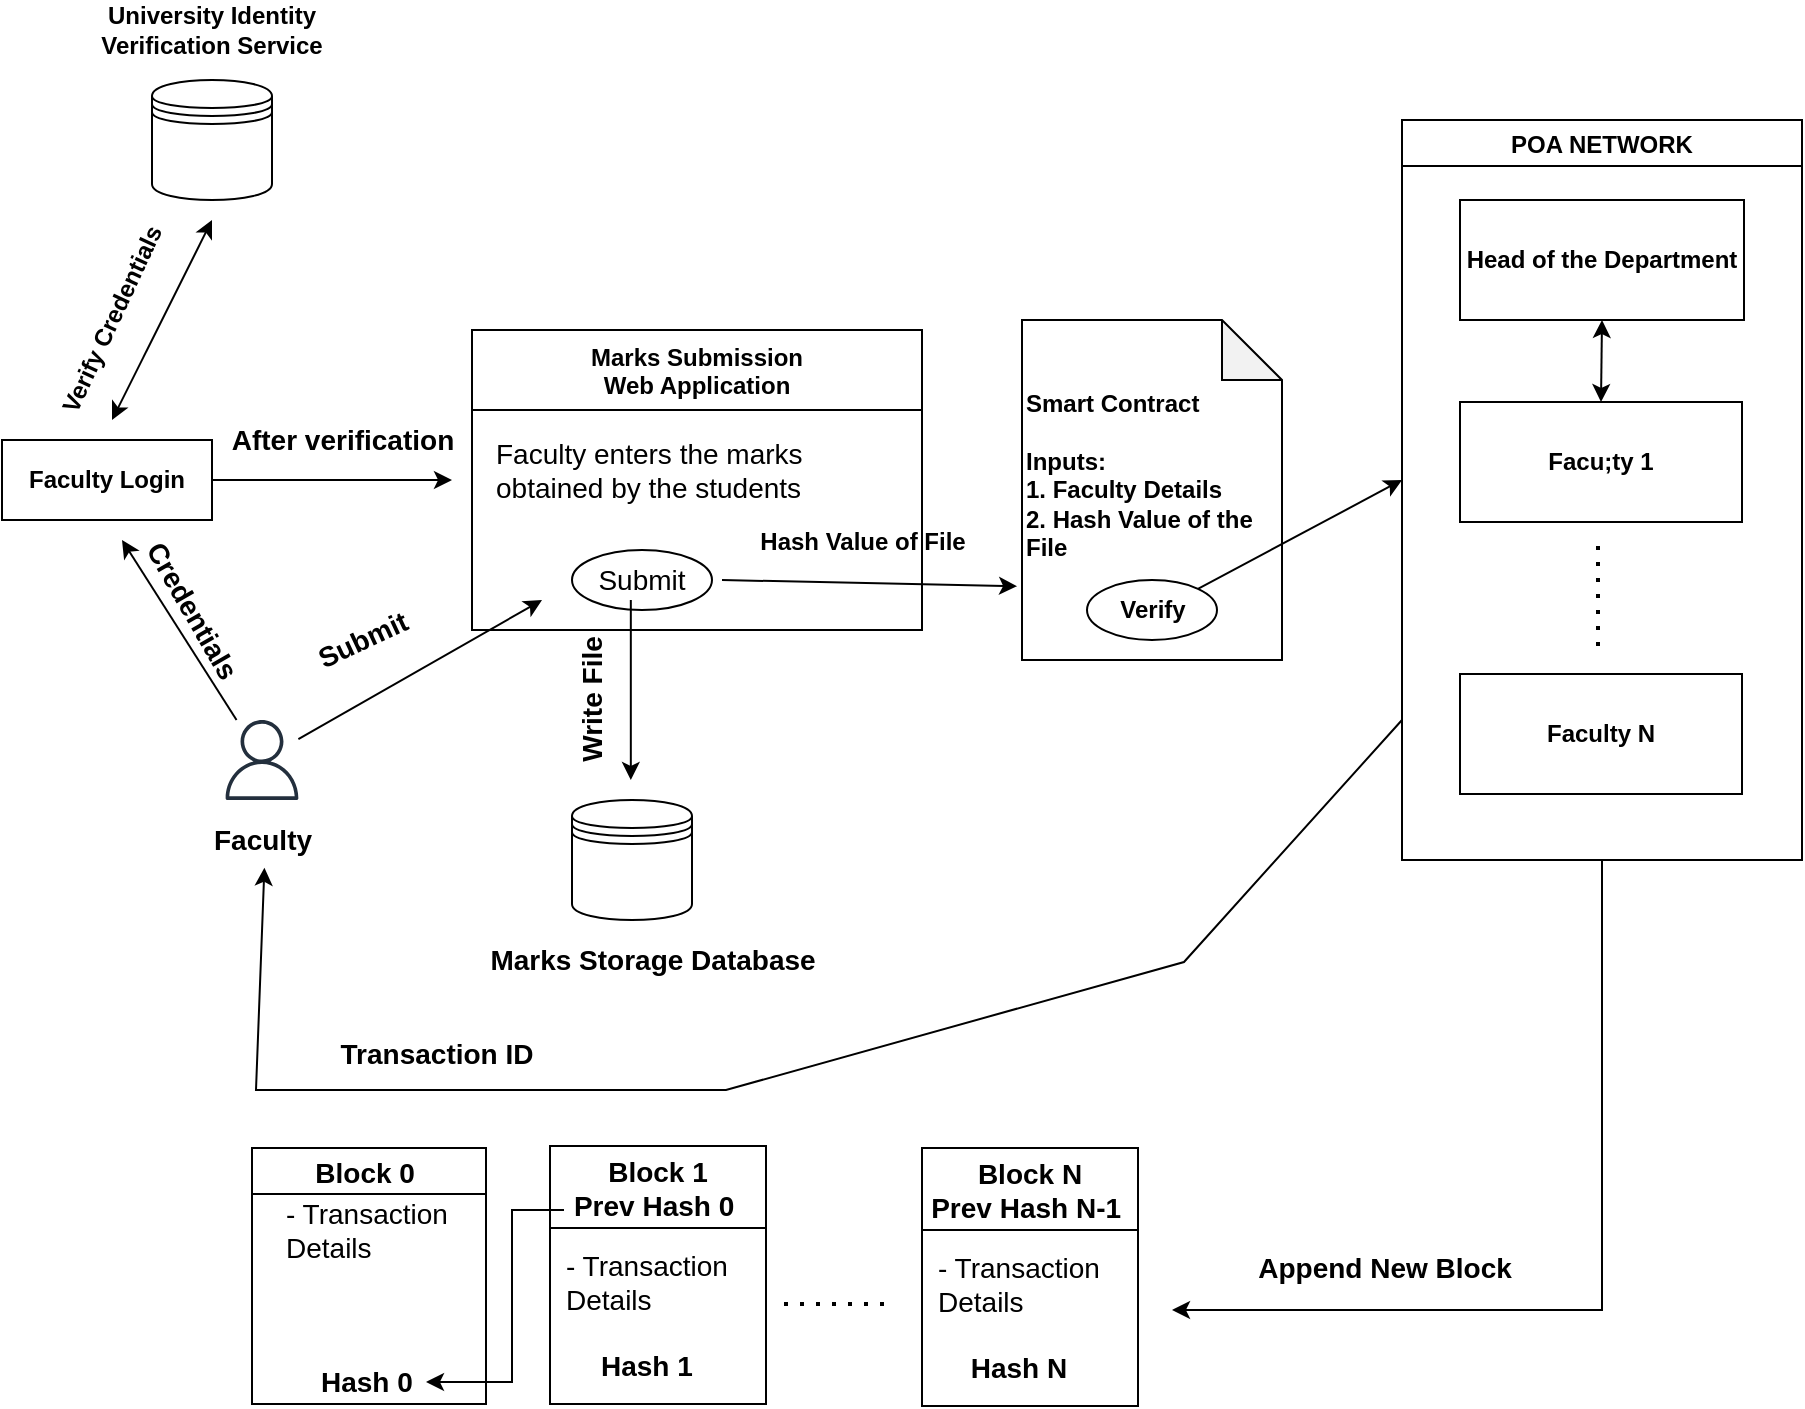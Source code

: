 <mxfile version="17.4.6" type="github"><diagram id="zJMHlTD1ekw_31KiPVuB" name="Page-1"><mxGraphModel dx="1826" dy="770" grid="0" gridSize="10" guides="1" tooltips="1" connect="1" arrows="1" fold="1" page="0" pageScale="1" pageWidth="850" pageHeight="1100" math="0" shadow="0"><root><mxCell id="0"/><mxCell id="1" parent="0"/><mxCell id="owojzrrQ9ybhN4llJkUK-2" value="&lt;div&gt;&lt;b&gt;Faculty Login&lt;/b&gt;&lt;/div&gt;" style="rounded=0;whiteSpace=wrap;html=1;align=center;" parent="1" vertex="1"><mxGeometry x="10" y="330" width="105" height="40" as="geometry"/></mxCell><mxCell id="owojzrrQ9ybhN4llJkUK-4" value="" style="endArrow=classic;startArrow=classic;html=1;rounded=0;" parent="1" edge="1"><mxGeometry width="50" height="50" relative="1" as="geometry"><mxPoint x="65" y="320" as="sourcePoint"/><mxPoint x="115" y="220" as="targetPoint"/></mxGeometry></mxCell><mxCell id="owojzrrQ9ybhN4llJkUK-5" value="&lt;b&gt;University Identity Verification Service&lt;/b&gt;" style="text;html=1;strokeColor=none;fillColor=none;align=center;verticalAlign=middle;whiteSpace=wrap;rounded=0;" parent="1" vertex="1"><mxGeometry x="55" y="110" width="120" height="30" as="geometry"/></mxCell><mxCell id="owojzrrQ9ybhN4llJkUK-6" value="" style="shape=datastore;whiteSpace=wrap;html=1;" parent="1" vertex="1"><mxGeometry x="85" y="150" width="60" height="60" as="geometry"/></mxCell><mxCell id="owojzrrQ9ybhN4llJkUK-7" value="&lt;b&gt;Verify Credentials&lt;/b&gt;" style="text;html=1;align=center;verticalAlign=middle;resizable=0;points=[];autosize=1;strokeColor=none;fillColor=none;rotation=-65;" parent="1" vertex="1"><mxGeometry x="5" y="260" width="120" height="20" as="geometry"/></mxCell><mxCell id="owojzrrQ9ybhN4llJkUK-8" value="&lt;b&gt;Smart Contract&lt;br&gt;&lt;br&gt;Inputs:&lt;br&gt;1. Faculty Details&lt;br&gt;2. Hash Value of the File&lt;br&gt;&lt;br&gt;&lt;/b&gt;" style="shape=note;whiteSpace=wrap;html=1;backgroundOutline=1;darkOpacity=0.05;align=left;" parent="1" vertex="1"><mxGeometry x="520" y="270" width="130" height="170" as="geometry"/></mxCell><mxCell id="owojzrrQ9ybhN4llJkUK-9" value="Marks Submission &#10;Web Application" style="swimlane;startSize=40;" parent="1" vertex="1"><mxGeometry x="245" y="275" width="225" height="150" as="geometry"/></mxCell><mxCell id="owojzrrQ9ybhN4llJkUK-21" value="Faculty enters the marks&lt;br&gt;obtained by the students" style="text;html=1;align=left;verticalAlign=middle;resizable=0;points=[];autosize=1;strokeColor=none;fillColor=none;fontSize=14;" parent="owojzrrQ9ybhN4llJkUK-9" vertex="1"><mxGeometry x="10" y="50" width="170" height="40" as="geometry"/></mxCell><mxCell id="owojzrrQ9ybhN4llJkUK-22" value="Submit" style="ellipse;whiteSpace=wrap;html=1;fontSize=14;" parent="owojzrrQ9ybhN4llJkUK-9" vertex="1"><mxGeometry x="50" y="110" width="70" height="30" as="geometry"/></mxCell><mxCell id="owojzrrQ9ybhN4llJkUK-36" value="&lt;font style=&quot;font-size: 12px&quot;&gt;&lt;b&gt;Hash Value of File&lt;/b&gt;&lt;/font&gt;" style="text;html=1;align=center;verticalAlign=middle;resizable=0;points=[];autosize=1;strokeColor=none;fillColor=none;fontSize=14;rotation=0;" parent="owojzrrQ9ybhN4llJkUK-9" vertex="1"><mxGeometry x="135" y="95" width="120" height="20" as="geometry"/></mxCell><mxCell id="owojzrrQ9ybhN4llJkUK-23" value="" style="endArrow=classic;html=1;rounded=0;fontSize=14;exitX=1;exitY=0.5;exitDx=0;exitDy=0;" parent="1" source="owojzrrQ9ybhN4llJkUK-2" edge="1"><mxGeometry width="50" height="50" relative="1" as="geometry"><mxPoint x="125" y="350" as="sourcePoint"/><mxPoint x="235" y="350" as="targetPoint"/><Array as="points"><mxPoint x="175" y="350"/></Array></mxGeometry></mxCell><mxCell id="owojzrrQ9ybhN4llJkUK-24" value="&lt;b&gt;After verification&lt;/b&gt;" style="text;html=1;align=center;verticalAlign=middle;resizable=0;points=[];autosize=1;strokeColor=none;fillColor=none;fontSize=14;" parent="1" vertex="1"><mxGeometry x="115" y="320" width="130" height="20" as="geometry"/></mxCell><mxCell id="owojzrrQ9ybhN4llJkUK-25" value="" style="shape=datastore;whiteSpace=wrap;html=1;" parent="1" vertex="1"><mxGeometry x="295" y="510" width="60" height="60" as="geometry"/></mxCell><mxCell id="owojzrrQ9ybhN4llJkUK-26" value="" style="endArrow=classic;html=1;rounded=0;fontSize=14;" parent="1" edge="1"><mxGeometry width="50" height="50" relative="1" as="geometry"><mxPoint x="324.41" y="410" as="sourcePoint"/><mxPoint x="324.41" y="500" as="targetPoint"/></mxGeometry></mxCell><mxCell id="owojzrrQ9ybhN4llJkUK-27" value="&lt;b&gt;Marks Storage Database&lt;/b&gt;" style="text;html=1;align=center;verticalAlign=middle;resizable=0;points=[];autosize=1;strokeColor=none;fillColor=none;fontSize=14;" parent="1" vertex="1"><mxGeometry x="245" y="580" width="180" height="20" as="geometry"/></mxCell><mxCell id="owojzrrQ9ybhN4llJkUK-28" value="&lt;b&gt;Write File&lt;/b&gt;" style="text;html=1;align=center;verticalAlign=middle;resizable=0;points=[];autosize=1;strokeColor=none;fillColor=none;fontSize=14;rotation=-90;" parent="1" vertex="1"><mxGeometry x="265" y="450" width="80" height="20" as="geometry"/></mxCell><mxCell id="owojzrrQ9ybhN4llJkUK-29" value="" style="sketch=0;outlineConnect=0;fontColor=#232F3E;gradientColor=none;fillColor=#232F3D;strokeColor=none;dashed=0;verticalLabelPosition=bottom;verticalAlign=top;align=center;html=1;fontSize=12;fontStyle=0;aspect=fixed;pointerEvents=1;shape=mxgraph.aws4.user;" parent="1" vertex="1"><mxGeometry x="120" y="470" width="40" height="40" as="geometry"/></mxCell><mxCell id="owojzrrQ9ybhN4llJkUK-30" value="&lt;b&gt;Faculty&lt;/b&gt;" style="text;html=1;align=center;verticalAlign=middle;resizable=0;points=[];autosize=1;strokeColor=none;fillColor=none;fontSize=14;" parent="1" vertex="1"><mxGeometry x="110" y="520" width="60" height="20" as="geometry"/></mxCell><mxCell id="owojzrrQ9ybhN4llJkUK-31" value="" style="endArrow=classic;html=1;rounded=0;fontSize=14;" parent="1" source="owojzrrQ9ybhN4llJkUK-29" edge="1"><mxGeometry width="50" height="50" relative="1" as="geometry"><mxPoint x="110" y="460" as="sourcePoint"/><mxPoint x="70" y="380" as="targetPoint"/></mxGeometry></mxCell><mxCell id="owojzrrQ9ybhN4llJkUK-32" value="&lt;b&gt;Credentials&lt;/b&gt;" style="text;html=1;align=center;verticalAlign=middle;resizable=0;points=[];autosize=1;strokeColor=none;fillColor=none;fontSize=14;rotation=60;" parent="1" vertex="1"><mxGeometry x="60" y="405" width="90" height="20" as="geometry"/></mxCell><mxCell id="owojzrrQ9ybhN4llJkUK-33" value="" style="endArrow=classic;html=1;rounded=0;fontSize=14;" parent="1" source="owojzrrQ9ybhN4llJkUK-29" edge="1"><mxGeometry width="50" height="50" relative="1" as="geometry"><mxPoint x="155" y="470" as="sourcePoint"/><mxPoint x="280" y="410" as="targetPoint"/></mxGeometry></mxCell><mxCell id="owojzrrQ9ybhN4llJkUK-34" value="&lt;b&gt;Submit&lt;/b&gt;" style="text;html=1;align=center;verticalAlign=middle;resizable=0;points=[];autosize=1;strokeColor=none;fillColor=none;fontSize=14;rotation=-25;" parent="1" vertex="1"><mxGeometry x="160" y="420" width="60" height="20" as="geometry"/></mxCell><mxCell id="owojzrrQ9ybhN4llJkUK-35" value="" style="endArrow=classic;html=1;rounded=0;fontSize=14;entryX=-0.019;entryY=0.783;entryDx=0;entryDy=0;entryPerimeter=0;" parent="1" target="owojzrrQ9ybhN4llJkUK-8" edge="1"><mxGeometry width="50" height="50" relative="1" as="geometry"><mxPoint x="370" y="400" as="sourcePoint"/><mxPoint x="480" y="400" as="targetPoint"/></mxGeometry></mxCell><mxCell id="owojzrrQ9ybhN4llJkUK-37" value="&lt;b&gt;Verify&lt;/b&gt;" style="ellipse;whiteSpace=wrap;html=1;fontSize=12;" parent="1" vertex="1"><mxGeometry x="552.5" y="400" width="65" height="30" as="geometry"/></mxCell><mxCell id="owojzrrQ9ybhN4llJkUK-38" value="POA NETWORK" style="swimlane;fontSize=12;" parent="1" vertex="1"><mxGeometry x="710" y="170" width="200" height="370" as="geometry"/></mxCell><mxCell id="owojzrrQ9ybhN4llJkUK-41" value="&lt;b&gt;Head of the Department&lt;/b&gt;" style="rounded=0;whiteSpace=wrap;html=1;fontSize=12;" parent="owojzrrQ9ybhN4llJkUK-38" vertex="1"><mxGeometry x="29" y="40" width="142" height="60" as="geometry"/></mxCell><mxCell id="owojzrrQ9ybhN4llJkUK-42" value="&lt;b&gt;Facu;ty 1&lt;/b&gt;" style="rounded=0;whiteSpace=wrap;html=1;fontSize=12;" parent="owojzrrQ9ybhN4llJkUK-38" vertex="1"><mxGeometry x="29" y="141" width="141" height="60" as="geometry"/></mxCell><mxCell id="owojzrrQ9ybhN4llJkUK-47" value="&lt;b&gt;Faculty N&lt;/b&gt;" style="rounded=0;whiteSpace=wrap;html=1;fontSize=12;" parent="owojzrrQ9ybhN4llJkUK-38" vertex="1"><mxGeometry x="29" y="277" width="141" height="60" as="geometry"/></mxCell><mxCell id="owojzrrQ9ybhN4llJkUK-48" value="" style="endArrow=none;dashed=1;html=1;dashPattern=1 3;strokeWidth=2;rounded=0;fontSize=12;" parent="owojzrrQ9ybhN4llJkUK-38" edge="1"><mxGeometry width="50" height="50" relative="1" as="geometry"><mxPoint x="98" y="263" as="sourcePoint"/><mxPoint x="98" y="210" as="targetPoint"/></mxGeometry></mxCell><mxCell id="owojzrrQ9ybhN4llJkUK-49" value="" style="endArrow=classic;startArrow=classic;html=1;rounded=0;fontSize=12;entryX=0.5;entryY=1;entryDx=0;entryDy=0;exitX=0.5;exitY=0;exitDx=0;exitDy=0;" parent="owojzrrQ9ybhN4llJkUK-38" source="owojzrrQ9ybhN4llJkUK-42" target="owojzrrQ9ybhN4llJkUK-41" edge="1"><mxGeometry width="50" height="50" relative="1" as="geometry"><mxPoint x="75" y="145" as="sourcePoint"/><mxPoint x="125" y="95" as="targetPoint"/></mxGeometry></mxCell><mxCell id="owojzrrQ9ybhN4llJkUK-39" value="" style="endArrow=classic;html=1;rounded=0;fontSize=12;exitX=1;exitY=0;exitDx=0;exitDy=0;" parent="1" source="owojzrrQ9ybhN4llJkUK-37" edge="1"><mxGeometry width="50" height="50" relative="1" as="geometry"><mxPoint x="660" y="400" as="sourcePoint"/><mxPoint x="710" y="350" as="targetPoint"/></mxGeometry></mxCell><mxCell id="owojzrrQ9ybhN4llJkUK-50" value="" style="endArrow=classic;html=1;rounded=0;fontSize=12;entryX=0.52;entryY=1.194;entryDx=0;entryDy=0;entryPerimeter=0;" parent="1" target="owojzrrQ9ybhN4llJkUK-30" edge="1"><mxGeometry width="50" height="50" relative="1" as="geometry"><mxPoint x="710" y="470" as="sourcePoint"/><mxPoint x="146" y="550" as="targetPoint"/><Array as="points"><mxPoint x="601" y="591"/><mxPoint x="372" y="655"/><mxPoint x="137" y="655"/></Array></mxGeometry></mxCell><mxCell id="owojzrrQ9ybhN4llJkUK-52" value="&lt;b&gt;&lt;font style=&quot;font-size: 14px&quot;&gt;Transaction ID&lt;/font&gt;&lt;/b&gt;" style="text;html=1;align=center;verticalAlign=middle;resizable=0;points=[];autosize=1;strokeColor=none;fillColor=none;fontSize=12;" parent="1" vertex="1"><mxGeometry x="173" y="628" width="107" height="18" as="geometry"/></mxCell><mxCell id="owojzrrQ9ybhN4llJkUK-53" value="Block 0 " style="swimlane;fontSize=14;startSize=23;" parent="1" vertex="1"><mxGeometry x="135" y="684" width="117" height="128" as="geometry"><mxRectangle x="145" y="711" width="146" height="23" as="alternateBounds"/></mxGeometry></mxCell><mxCell id="owojzrrQ9ybhN4llJkUK-54" value="- Transaction &lt;br&gt;Details&lt;br&gt;&lt;br&gt;&lt;br&gt;&lt;br&gt;&lt;div style=&quot;text-align: center&quot;&gt;&lt;b&gt;Hash 0&lt;/b&gt;&lt;/div&gt;" style="text;html=1;align=left;verticalAlign=middle;resizable=0;points=[];autosize=1;strokeColor=none;fillColor=none;fontSize=14;" parent="owojzrrQ9ybhN4llJkUK-53" vertex="1"><mxGeometry x="15" y="22" width="91" height="106" as="geometry"/></mxCell><mxCell id="owojzrrQ9ybhN4llJkUK-56" value="Block 1&#10;Prev Hash 0 " style="swimlane;fontSize=14;startSize=41;" parent="1" vertex="1"><mxGeometry x="284" y="683" width="108" height="129" as="geometry"><mxRectangle x="145" y="711" width="146" height="23" as="alternateBounds"/></mxGeometry></mxCell><mxCell id="owojzrrQ9ybhN4llJkUK-57" value="- Transaction &lt;br&gt;Details&lt;br&gt;&lt;br&gt;&lt;div style=&quot;text-align: center&quot;&gt;&lt;b&gt;Hash 1&lt;/b&gt;&lt;/div&gt;" style="text;html=1;align=left;verticalAlign=middle;resizable=0;points=[];autosize=1;strokeColor=none;fillColor=none;fontSize=14;" parent="owojzrrQ9ybhN4llJkUK-56" vertex="1"><mxGeometry x="5.5" y="49" width="91" height="72" as="geometry"/></mxCell><mxCell id="owojzrrQ9ybhN4llJkUK-59" value="" style="endArrow=classic;html=1;rounded=0;fontSize=14;" parent="1" edge="1"><mxGeometry width="50" height="50" relative="1" as="geometry"><mxPoint x="291" y="715" as="sourcePoint"/><mxPoint x="222" y="801" as="targetPoint"/><Array as="points"><mxPoint x="265" y="715"/><mxPoint x="265" y="746"/><mxPoint x="265" y="801"/></Array></mxGeometry></mxCell><mxCell id="owojzrrQ9ybhN4llJkUK-60" value="Block N&#10;Prev Hash N-1 " style="swimlane;fontSize=14;startSize=41;" parent="1" vertex="1"><mxGeometry x="470" y="684" width="108" height="129" as="geometry"><mxRectangle x="145" y="711" width="146" height="23" as="alternateBounds"/></mxGeometry></mxCell><mxCell id="owojzrrQ9ybhN4llJkUK-61" value="- Transaction &lt;br&gt;Details&lt;br&gt;&lt;br&gt;&lt;div style=&quot;text-align: center&quot;&gt;&lt;b&gt;Hash N&lt;/b&gt;&lt;/div&gt;" style="text;html=1;align=left;verticalAlign=middle;resizable=0;points=[];autosize=1;strokeColor=none;fillColor=none;fontSize=14;" parent="owojzrrQ9ybhN4llJkUK-60" vertex="1"><mxGeometry x="5.5" y="49" width="91" height="72" as="geometry"/></mxCell><mxCell id="owojzrrQ9ybhN4llJkUK-62" value="" style="endArrow=none;dashed=1;html=1;dashPattern=1 3;strokeWidth=2;rounded=0;fontSize=14;" parent="1" edge="1"><mxGeometry width="50" height="50" relative="1" as="geometry"><mxPoint x="401" y="762" as="sourcePoint"/><mxPoint x="457" y="762" as="targetPoint"/></mxGeometry></mxCell><mxCell id="owojzrrQ9ybhN4llJkUK-63" value="" style="endArrow=classic;html=1;rounded=0;fontSize=14;exitX=0.5;exitY=1;exitDx=0;exitDy=0;" parent="1" source="owojzrrQ9ybhN4llJkUK-38" edge="1"><mxGeometry width="50" height="50" relative="1" as="geometry"><mxPoint x="658" y="634" as="sourcePoint"/><mxPoint x="595" y="765" as="targetPoint"/><Array as="points"><mxPoint x="810" y="765"/></Array></mxGeometry></mxCell><mxCell id="owojzrrQ9ybhN4llJkUK-64" value="&lt;b&gt;Append New Block&lt;/b&gt;" style="text;html=1;align=center;verticalAlign=middle;resizable=0;points=[];autosize=1;strokeColor=none;fillColor=none;fontSize=14;" parent="1" vertex="1"><mxGeometry x="632" y="733" width="137" height="21" as="geometry"/></mxCell></root></mxGraphModel></diagram></mxfile>